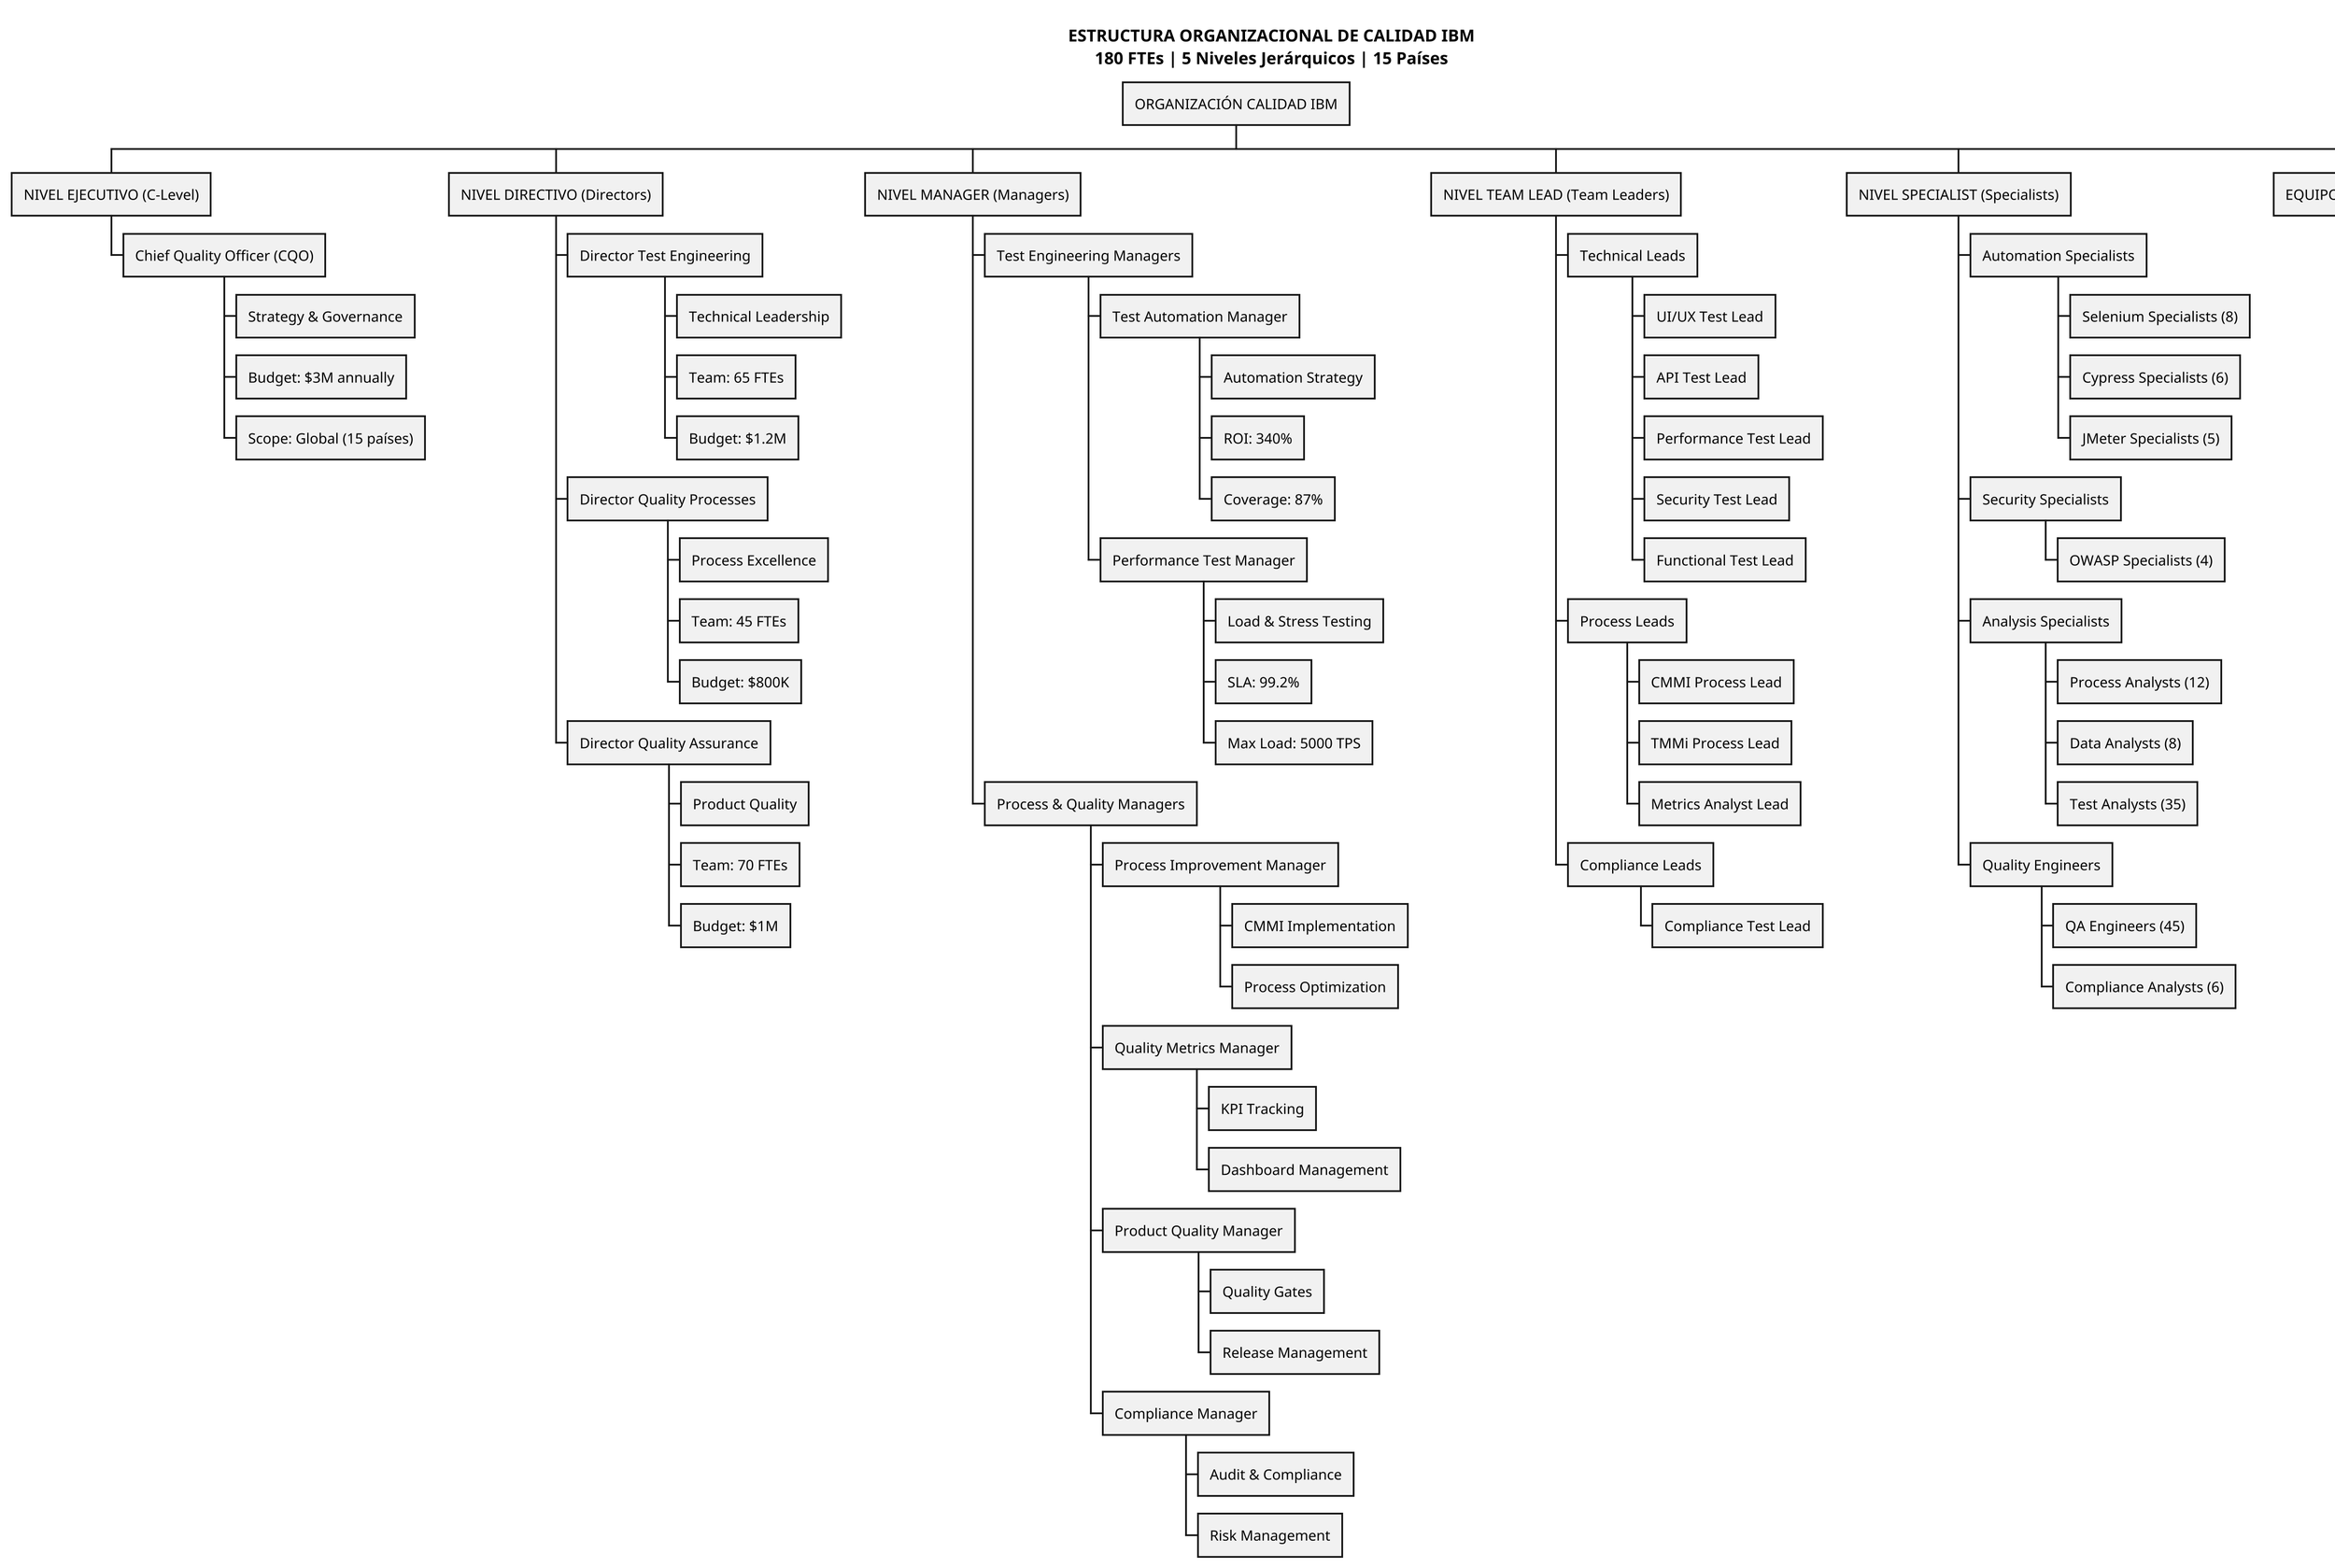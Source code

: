 @startwbs

' --- Configuración de estilo ---
skinparam dpi 200
skinparam backgroundColor      white
skinparam WbsBackgroundColor   white
skinparam WbsElementBackgroundColor white
skinparam WbsElementBorderColor   #333333
skinparam WbsElementFontColor     black
skinparam WbsLineColor            #666666
skinparam WbsTitleFontSize        24
skinparam WbsFontSize             18

title ESTRUCTURA ORGANIZACIONAL DE CALIDAD IBM\n180 FTEs | 5 Niveles Jerárquicos | 15 Países

* ORGANIZACIÓN CALIDAD IBM
** NIVEL EJECUTIVO (C-Level)
*** Chief Quality Officer (CQO)
**** Strategy & Governance
**** Budget: $3M annually
**** Scope: Global (15 países)

** NIVEL DIRECTIVO (Directors)
*** Director Test Engineering
**** Technical Leadership
**** Team: 65 FTEs
**** Budget: $1.2M
*** Director Quality Processes
**** Process Excellence
**** Team: 45 FTEs
**** Budget: $800K
*** Director Quality Assurance
**** Product Quality
**** Team: 70 FTEs
**** Budget: $1M

** NIVEL MANAGER (Managers)
*** Test Engineering Managers
**** Test Automation Manager
***** Automation Strategy
***** ROI: 340%
***** Coverage: 87%
**** Performance Test Manager
***** Load & Stress Testing
***** SLA: 99.2%
***** Max Load: 5000 TPS
*** Process & Quality Managers
**** Process Improvement Manager
***** CMMI Implementation
***** Process Optimization
**** Quality Metrics Manager
***** KPI Tracking
***** Dashboard Management
**** Product Quality Manager
***** Quality Gates
***** Release Management
**** Compliance Manager
***** Audit & Compliance
***** Risk Management

** NIVEL TEAM LEAD (Team Leaders)
*** Technical Leads
**** UI/UX Test Lead
**** API Test Lead
**** Performance Test Lead
**** Security Test Lead
**** Functional Test Lead
*** Process Leads
**** CMMI Process Lead
**** TMMi Process Lead
**** Metrics Analyst Lead
*** Compliance Leads
**** Compliance Test Lead

** NIVEL SPECIALIST (Specialists)
*** Automation Specialists
**** Selenium Specialists (8)
**** Cypress Specialists (6)
**** JMeter Specialists (5)
*** Security Specialists
**** OWASP Specialists (4)
*** Analysis Specialists
**** Process Analysts (12)
**** Data Analysts (8)
**** Test Analysts (35)
*** Quality Engineers
**** QA Engineers (45)
**** Compliance Analysts (6)

** EQUIPOS DE SOPORTE
*** Technical Support
**** DevOps Support (8)
**** Tool Administrators (6)
*** Training & Development
**** Training Team (4)
*** External Resources
**** External Consultants (12)
**** Vendor Management (3)

@endwbs
